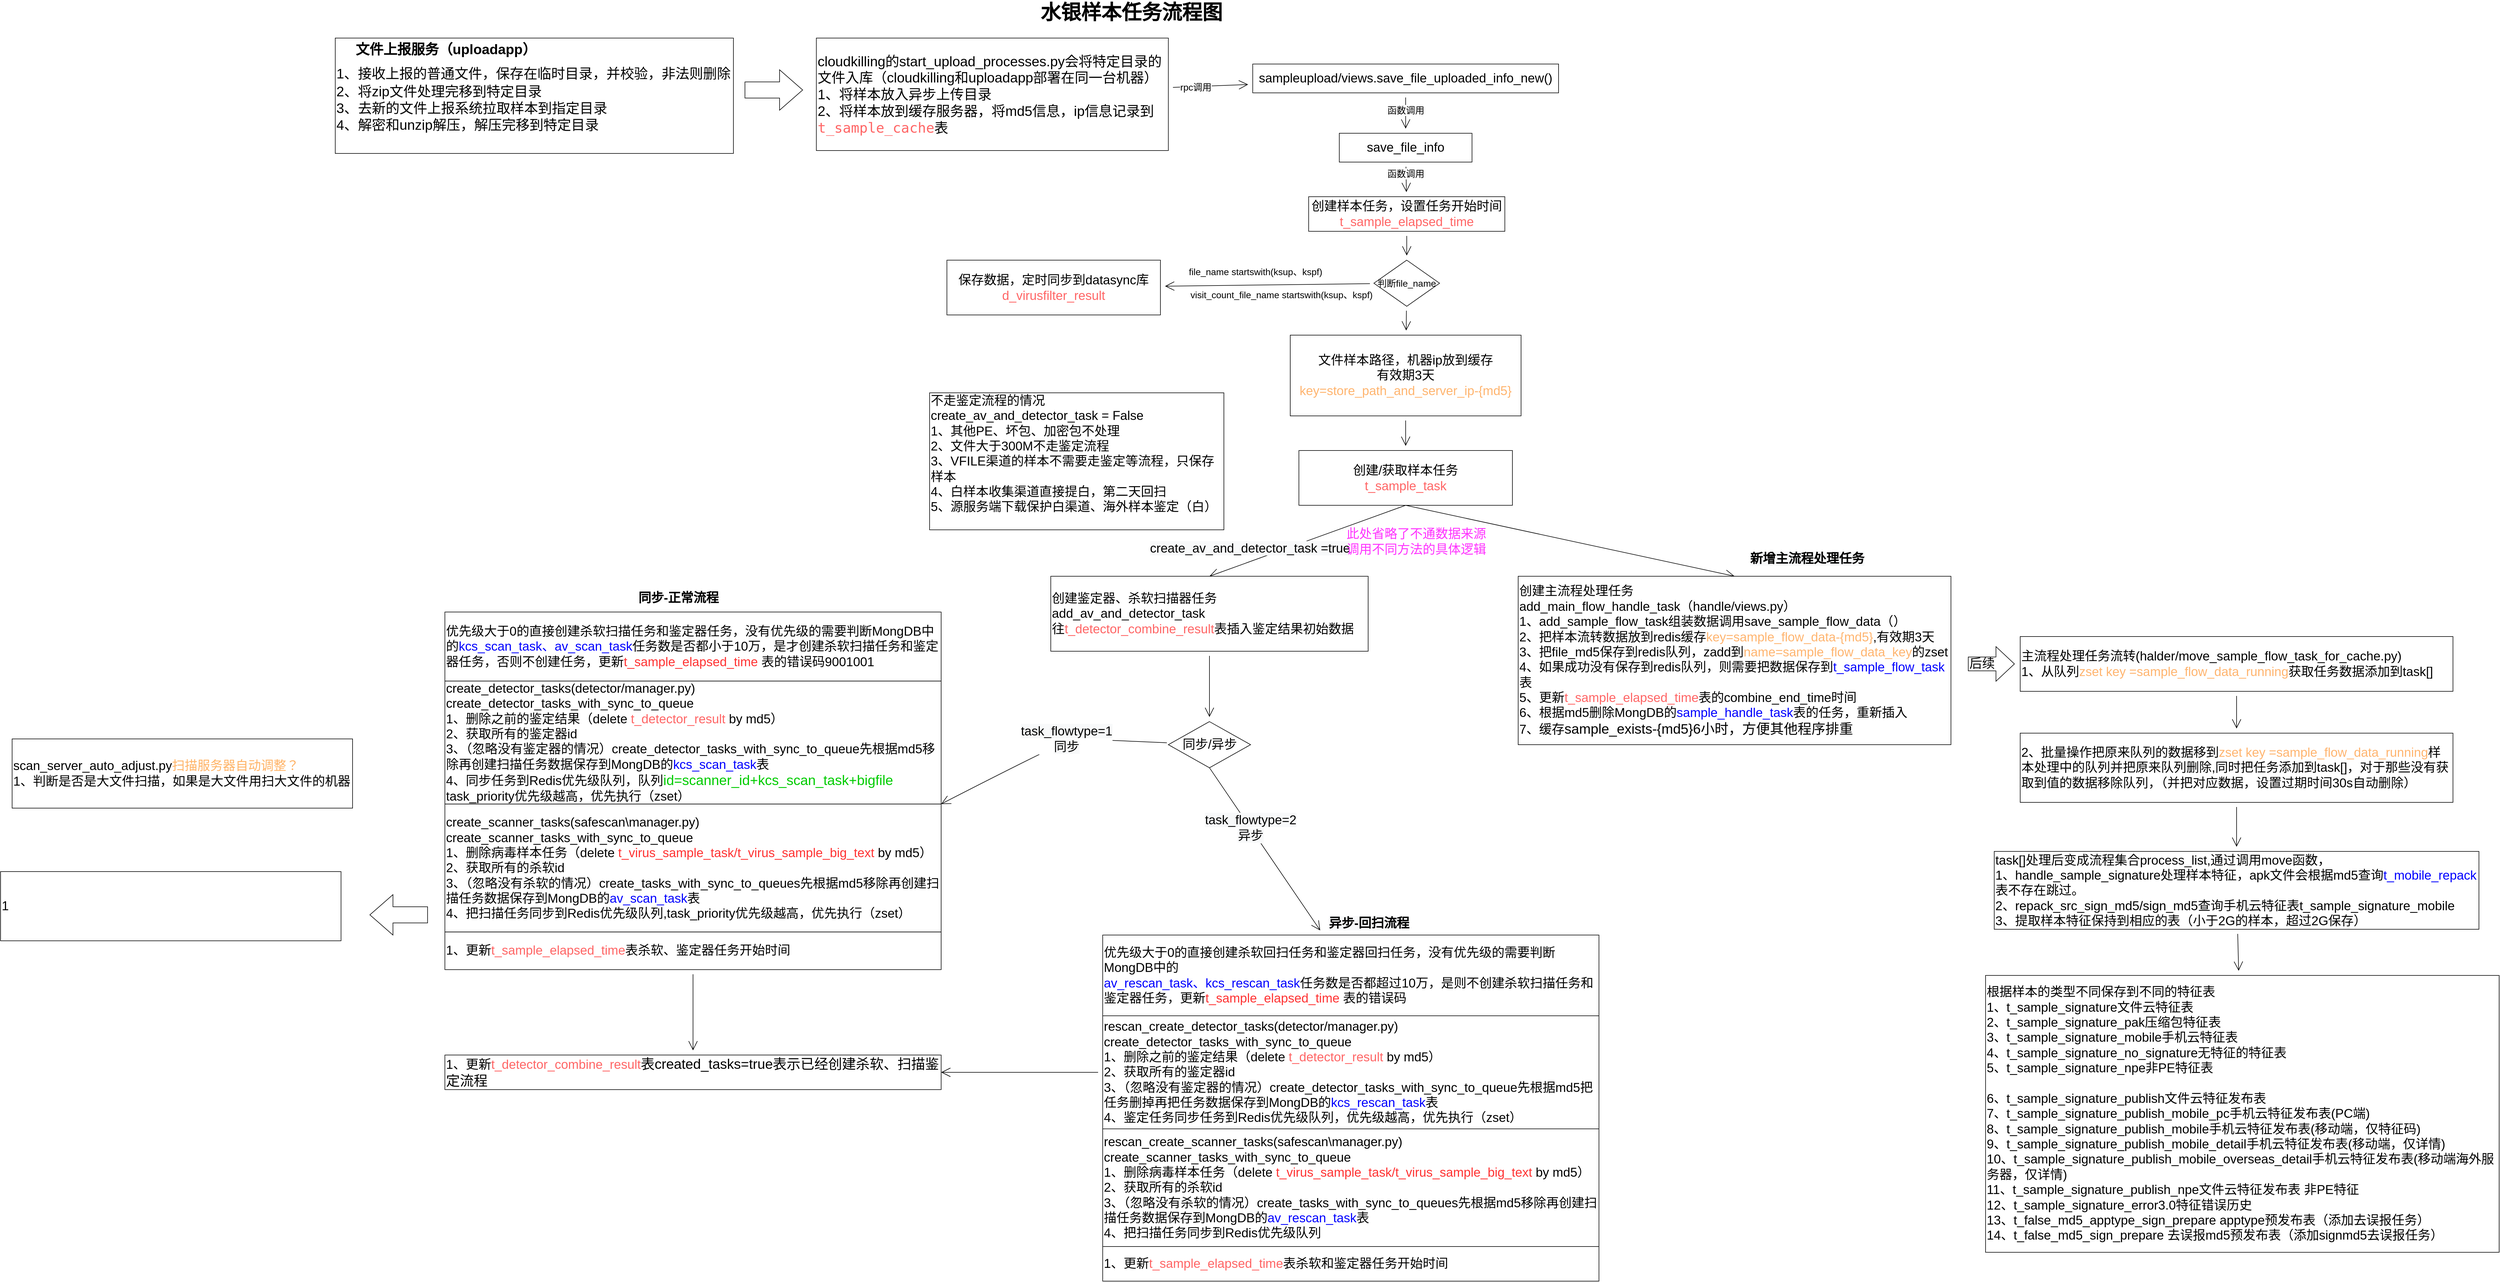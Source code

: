 <mxfile version="15.3.3" type="github">
  <diagram id="KefcSTh8LU217DtaOy7r" name="Page-1">
    <mxGraphModel dx="4695" dy="1193" grid="1" gridSize="10" guides="1" tooltips="1" connect="1" arrows="1" fold="1" page="1" pageScale="1" pageWidth="827" pageHeight="1169" math="0" shadow="0">
      <root>
        <mxCell id="0" />
        <mxCell id="1" parent="0" />
        <mxCell id="7nwJAHShgFqfV8WITLV7-1" value="水银样本任务流程图" style="text;html=1;strokeColor=none;fillColor=none;align=center;verticalAlign=middle;whiteSpace=wrap;rounded=0;hachureGap=4;pointerEvents=0;fontSize=35;fontStyle=1" parent="1" vertex="1">
          <mxGeometry x="-270" y="50" width="400" height="20" as="geometry" />
        </mxCell>
        <mxCell id="hdSKTdFJiRucH8Rsu3lH-5" value="" style="edgeStyle=none;curved=1;rounded=0;orthogonalLoop=1;jettySize=auto;html=1;fontSize=16;endArrow=open;startSize=14;endSize=14;sourcePerimeterSpacing=8;targetPerimeterSpacing=8;" edge="1" parent="1" source="7nwJAHShgFqfV8WITLV7-2" target="hdSKTdFJiRucH8Rsu3lH-4">
          <mxGeometry relative="1" as="geometry" />
        </mxCell>
        <mxCell id="hdSKTdFJiRucH8Rsu3lH-7" value="函数调用" style="edgeLabel;html=1;align=center;verticalAlign=middle;resizable=0;points=[];fontSize=16;" vertex="1" connectable="0" parent="hdSKTdFJiRucH8Rsu3lH-5">
          <mxGeometry x="-0.474" relative="1" as="geometry">
            <mxPoint y="8" as="offset" />
          </mxGeometry>
        </mxCell>
        <mxCell id="7nwJAHShgFqfV8WITLV7-2" value="sampleupload/views.save_file_uploaded_info_new()" style="rounded=0;whiteSpace=wrap;html=1;hachureGap=4;pointerEvents=0;fontSize=22;" parent="1" vertex="1">
          <mxGeometry x="140" y="150" width="530" height="50" as="geometry" />
        </mxCell>
        <mxCell id="hdSKTdFJiRucH8Rsu3lH-2" value="" style="edgeStyle=none;curved=1;rounded=0;orthogonalLoop=1;jettySize=auto;html=1;endArrow=open;startSize=14;endSize=14;sourcePerimeterSpacing=8;targetPerimeterSpacing=8;" edge="1" parent="1" source="hdSKTdFJiRucH8Rsu3lH-1" target="7nwJAHShgFqfV8WITLV7-2">
          <mxGeometry relative="1" as="geometry" />
        </mxCell>
        <mxCell id="hdSKTdFJiRucH8Rsu3lH-3" value="rpc调用" style="edgeLabel;html=1;align=center;verticalAlign=middle;resizable=0;points=[];fontSize=16;" vertex="1" connectable="0" parent="hdSKTdFJiRucH8Rsu3lH-2">
          <mxGeometry x="-0.4" y="-1" relative="1" as="geometry">
            <mxPoint as="offset" />
          </mxGeometry>
        </mxCell>
        <mxCell id="hdSKTdFJiRucH8Rsu3lH-1" value="&lt;div&gt;cloudkilling的start_upload_processes.py会将特定目录的文件入库（cloudkilling和uploadapp部署在同一台机器）&lt;/div&gt;&lt;span style=&quot;background-color: rgb(255 , 255 , 255)&quot;&gt;&lt;span style=&quot;font-size: 24px&quot;&gt;1、&lt;span style=&quot;font-size: 24px&quot;&gt;将样本放入异步上传目录&lt;br style=&quot;font-size: 24px&quot;&gt;2、将样本放到缓存服务器，将md5信息，ip信息记录到&lt;/span&gt;&lt;/span&gt;&lt;span style=&quot;font-family: &amp;#34;dejavu sans mono&amp;#34; , monospace ; font-size: 24px&quot;&gt;&lt;font color=&quot;#ff6666&quot;&gt;t_sample_cache&lt;/font&gt;&lt;/span&gt;&lt;span style=&quot;font-family: &amp;#34;dejavu sans mono&amp;#34; , monospace ; font-size: 24px&quot;&gt;表&lt;/span&gt;&lt;/span&gt;" style="rounded=0;whiteSpace=wrap;html=1;hachureGap=4;pointerEvents=0;fontSize=24;fillColor=none;fontColor=#000000;align=left;fontStyle=0" vertex="1" parent="1">
          <mxGeometry x="-616.25" y="105" width="610" height="195" as="geometry" />
        </mxCell>
        <mxCell id="hdSKTdFJiRucH8Rsu3lH-9" value="" style="edgeStyle=none;curved=1;rounded=0;orthogonalLoop=1;jettySize=auto;html=1;fontSize=16;endArrow=open;startSize=14;endSize=14;sourcePerimeterSpacing=8;targetPerimeterSpacing=8;" edge="1" parent="1" source="hdSKTdFJiRucH8Rsu3lH-4" target="hdSKTdFJiRucH8Rsu3lH-8">
          <mxGeometry relative="1" as="geometry" />
        </mxCell>
        <mxCell id="hdSKTdFJiRucH8Rsu3lH-4" value="save_file_info" style="rounded=0;whiteSpace=wrap;html=1;hachureGap=4;pointerEvents=0;fontSize=22;" vertex="1" parent="1">
          <mxGeometry x="290" y="270" width="230" height="50" as="geometry" />
        </mxCell>
        <mxCell id="hdSKTdFJiRucH8Rsu3lH-12" value="" style="edgeStyle=none;curved=1;rounded=0;orthogonalLoop=1;jettySize=auto;html=1;fontSize=16;endArrow=open;startSize=14;endSize=14;sourcePerimeterSpacing=8;targetPerimeterSpacing=8;" edge="1" parent="1" source="hdSKTdFJiRucH8Rsu3lH-8" target="hdSKTdFJiRucH8Rsu3lH-11">
          <mxGeometry relative="1" as="geometry" />
        </mxCell>
        <mxCell id="hdSKTdFJiRucH8Rsu3lH-8" value="创建样本任务，设置任务开始时间&lt;br&gt;&lt;font color=&quot;#ff6666&quot;&gt;t_sample_elapsed_time&lt;/font&gt;" style="rounded=0;whiteSpace=wrap;html=1;hachureGap=4;pointerEvents=0;fontSize=22;" vertex="1" parent="1">
          <mxGeometry x="236.88" y="380" width="340" height="60" as="geometry" />
        </mxCell>
        <mxCell id="hdSKTdFJiRucH8Rsu3lH-10" value="保存数据，定时同步到datasync库&lt;br&gt;&lt;font color=&quot;#ff6666&quot;&gt;d_virusfilter_result&lt;/font&gt;" style="rounded=0;whiteSpace=wrap;html=1;hachureGap=4;pointerEvents=0;fontSize=22;" vertex="1" parent="1">
          <mxGeometry x="-390" y="490" width="370" height="95" as="geometry" />
        </mxCell>
        <mxCell id="hdSKTdFJiRucH8Rsu3lH-15" value="" style="edgeStyle=none;curved=1;rounded=0;orthogonalLoop=1;jettySize=auto;html=1;fontSize=16;endArrow=open;startSize=14;endSize=14;sourcePerimeterSpacing=8;targetPerimeterSpacing=8;" edge="1" parent="1" source="hdSKTdFJiRucH8Rsu3lH-11" target="hdSKTdFJiRucH8Rsu3lH-10">
          <mxGeometry relative="1" as="geometry" />
        </mxCell>
        <mxCell id="hdSKTdFJiRucH8Rsu3lH-21" value="" style="edgeStyle=none;curved=1;rounded=0;orthogonalLoop=1;jettySize=auto;html=1;fontSize=16;endArrow=open;startSize=14;endSize=14;sourcePerimeterSpacing=8;targetPerimeterSpacing=8;" edge="1" parent="1" source="hdSKTdFJiRucH8Rsu3lH-11" target="hdSKTdFJiRucH8Rsu3lH-20">
          <mxGeometry relative="1" as="geometry" />
        </mxCell>
        <mxCell id="hdSKTdFJiRucH8Rsu3lH-11" value="判断file_name" style="rhombus;whiteSpace=wrap;html=1;hachureGap=4;pointerEvents=0;fontSize=16;" vertex="1" parent="1">
          <mxGeometry x="350" y="490" width="113.75" height="80" as="geometry" />
        </mxCell>
        <mxCell id="hdSKTdFJiRucH8Rsu3lH-13" value="函数调用" style="edgeLabel;html=1;align=center;verticalAlign=middle;resizable=0;points=[];fontSize=16;" vertex="1" connectable="0" parent="1">
          <mxGeometry x="405" y="340" as="geometry" />
        </mxCell>
        <mxCell id="hdSKTdFJiRucH8Rsu3lH-17" value="&lt;span style=&quot;background-color: rgb(255 , 255 , 255)&quot;&gt;file_name startswith(ksup、kspf)&lt;/span&gt;" style="text;html=1;strokeColor=none;fillColor=none;align=center;verticalAlign=middle;whiteSpace=wrap;rounded=0;hachureGap=4;pointerEvents=0;fontSize=16;" vertex="1" parent="1">
          <mxGeometry x="20" y="500" width="250" height="20" as="geometry" />
        </mxCell>
        <mxCell id="hdSKTdFJiRucH8Rsu3lH-18" value="&lt;span style=&quot;background-color: rgb(255 , 255 , 255)&quot;&gt;visit_count_file_name startswith(ksup、kspf)&lt;/span&gt;" style="text;html=1;strokeColor=none;fillColor=none;align=center;verticalAlign=middle;whiteSpace=wrap;rounded=0;hachureGap=4;pointerEvents=0;fontSize=16;" vertex="1" parent="1">
          <mxGeometry x="20" y="540" width="340" height="20" as="geometry" />
        </mxCell>
        <mxCell id="hdSKTdFJiRucH8Rsu3lH-23" value="" style="edgeStyle=none;curved=1;rounded=0;orthogonalLoop=1;jettySize=auto;html=1;fontSize=16;endArrow=open;startSize=14;endSize=14;sourcePerimeterSpacing=8;targetPerimeterSpacing=8;" edge="1" parent="1" source="hdSKTdFJiRucH8Rsu3lH-20" target="hdSKTdFJiRucH8Rsu3lH-22">
          <mxGeometry relative="1" as="geometry" />
        </mxCell>
        <mxCell id="hdSKTdFJiRucH8Rsu3lH-20" value="文件样本路径，机器ip放到缓存&lt;br&gt;有效期3天&lt;br&gt;&lt;font color=&quot;#ffb570&quot;&gt;key=store_path_and_server_ip-{md5}&lt;/font&gt;" style="rounded=0;whiteSpace=wrap;html=1;hachureGap=4;pointerEvents=0;fontSize=22;" vertex="1" parent="1">
          <mxGeometry x="205" y="620" width="400" height="140" as="geometry" />
        </mxCell>
        <mxCell id="hdSKTdFJiRucH8Rsu3lH-38" style="edgeStyle=none;curved=1;rounded=0;orthogonalLoop=1;jettySize=auto;html=1;exitX=0.5;exitY=1;exitDx=0;exitDy=0;entryX=0.5;entryY=0;entryDx=0;entryDy=0;fontFamily=Helvetica;fontSize=22;fontColor=#000000;endArrow=open;startSize=14;endSize=14;sourcePerimeterSpacing=8;targetPerimeterSpacing=8;" edge="1" parent="1" source="hdSKTdFJiRucH8Rsu3lH-22" target="hdSKTdFJiRucH8Rsu3lH-35">
          <mxGeometry relative="1" as="geometry" />
        </mxCell>
        <mxCell id="hdSKTdFJiRucH8Rsu3lH-41" style="edgeStyle=none;curved=1;rounded=0;orthogonalLoop=1;jettySize=auto;html=1;exitX=0.5;exitY=1;exitDx=0;exitDy=0;entryX=0.5;entryY=0;entryDx=0;entryDy=0;fontFamily=Helvetica;fontSize=22;fontColor=#000000;endArrow=open;startSize=14;endSize=14;sourcePerimeterSpacing=8;targetPerimeterSpacing=8;" edge="1" parent="1" source="hdSKTdFJiRucH8Rsu3lH-22" target="hdSKTdFJiRucH8Rsu3lH-40">
          <mxGeometry relative="1" as="geometry" />
        </mxCell>
        <mxCell id="hdSKTdFJiRucH8Rsu3lH-22" value="创建/获取样本任务&lt;br&gt;&lt;font color=&quot;#ff6666&quot;&gt;t_sample_task&lt;/font&gt;" style="rounded=0;whiteSpace=wrap;html=1;hachureGap=4;pointerEvents=0;fontSize=22;" vertex="1" parent="1">
          <mxGeometry x="220" y="820" width="370" height="95" as="geometry" />
        </mxCell>
        <mxCell id="hdSKTdFJiRucH8Rsu3lH-35" value="创建主流程处理任务&lt;br&gt;add_main_flow_handle_task（handle/views.py）&lt;br&gt;1、add_sample_flow_task组装数据调用save_sample_flow_data（）&lt;br&gt;2、把样本流转数据放到redis缓存&lt;font color=&quot;#ffb570&quot;&gt;key=sample_flow_data-{md5}&lt;/font&gt;,有效期3天&lt;br&gt;3、把file_md5保存到redis队列，zadd到&lt;font color=&quot;#ffb570&quot;&gt;name=sample_flow_data_key&lt;/font&gt;的zset&lt;br&gt;4、如果成功没有保存到redis队列，则需要把数据保存到&lt;font color=&quot;#0000ff&quot;&gt;t_sample_flow_task&lt;/font&gt;表&lt;br&gt;5、更新&lt;font color=&quot;#ff6666&quot;&gt;t_sample_elapsed_time&lt;/font&gt;表的combine_end_time时间&lt;br&gt;6、根据md5删除MongDB的&lt;font color=&quot;#0000ff&quot;&gt;sample_handle_task&lt;/font&gt;表的任务，重新插入&lt;br&gt;7、缓存&lt;font style=&quot;font-size: 24px ; background-color: rgb(255 , 255 , 255)&quot;&gt;sample_exists-{md5}6小时，方便其他程序排重&lt;/font&gt;" style="rounded=0;whiteSpace=wrap;html=1;hachureGap=4;pointerEvents=0;fontSize=22;align=left;" vertex="1" parent="1">
          <mxGeometry x="600" y="1038" width="750" height="292" as="geometry" />
        </mxCell>
        <mxCell id="hdSKTdFJiRucH8Rsu3lH-36" value="&lt;span style=&quot;font-size: 22px&quot;&gt;不走鉴定流程的情况&lt;br style=&quot;font-size: 22px&quot;&gt;create_av_and_detector_task = False&lt;br style=&quot;font-size: 22px&quot;&gt;1、其他PE、坏包、加密包不处理&lt;br style=&quot;font-size: 22px&quot;&gt;2、文件大于300M不走鉴定流程&lt;br style=&quot;font-size: 22px&quot;&gt;3、&lt;/span&gt;&lt;span style=&quot;font-size: 22px&quot;&gt;VFILE&lt;/span&gt;&lt;span style=&quot;font-size: 22px&quot;&gt;渠道的样本不需要走鉴定等流程，只保存样本&lt;br&gt;&lt;/span&gt;4、白样本收集渠道直接提白，第二天回扫&lt;br&gt;5、源服务端下载保护白渠道、海外样本鉴定（白）&lt;br style=&quot;font-size: 22px&quot;&gt;&lt;span style=&quot;font-size: 22px&quot;&gt;&lt;br style=&quot;font-size: 22px&quot;&gt;&lt;/span&gt;" style="rounded=0;whiteSpace=wrap;html=1;hachureGap=4;pointerEvents=0;fontSize=22;align=left;fontFamily=Helvetica;fontColor=#000000;" vertex="1" parent="1">
          <mxGeometry x="-420" y="720" width="510" height="237.5" as="geometry" />
        </mxCell>
        <mxCell id="hdSKTdFJiRucH8Rsu3lH-49" value="" style="edgeStyle=none;curved=1;rounded=0;orthogonalLoop=1;jettySize=auto;html=1;fontFamily=Helvetica;fontSize=22;fontColor=#000000;endArrow=open;startSize=14;endSize=14;sourcePerimeterSpacing=8;targetPerimeterSpacing=8;" edge="1" parent="1" source="hdSKTdFJiRucH8Rsu3lH-40" target="hdSKTdFJiRucH8Rsu3lH-48">
          <mxGeometry relative="1" as="geometry" />
        </mxCell>
        <mxCell id="hdSKTdFJiRucH8Rsu3lH-40" value="创建鉴定器、杀软扫描器任务&lt;br&gt;add_av_and_detector_task&lt;br&gt;往&lt;font color=&quot;#ff6666&quot;&gt;t_detector_combine_result&lt;/font&gt;表插入鉴定结果初始数据" style="rounded=0;whiteSpace=wrap;html=1;hachureGap=4;pointerEvents=0;fontSize=22;align=left;fontFamily=Helvetica;fontColor=#000000;" vertex="1" parent="1">
          <mxGeometry x="-210" y="1038" width="550" height="130" as="geometry" />
        </mxCell>
        <mxCell id="hdSKTdFJiRucH8Rsu3lH-44" value="&lt;span style=&quot;color: rgb(0 , 0 , 0) ; font-family: &amp;#34;helvetica&amp;#34; ; font-size: 22px ; font-style: normal ; font-weight: 400 ; letter-spacing: normal ; text-align: left ; text-indent: 0px ; text-transform: none ; word-spacing: 0px ; background-color: rgb(248 , 249 , 250) ; display: inline ; float: none&quot;&gt;create_av_and_detector_task =true&lt;/span&gt;" style="text;whiteSpace=wrap;html=1;fontSize=22;fontFamily=Helvetica;fontColor=#000000;" vertex="1" parent="1">
          <mxGeometry x="-40" y="970" width="390" height="40" as="geometry" />
        </mxCell>
        <mxCell id="hdSKTdFJiRucH8Rsu3lH-50" value="" style="edgeStyle=none;curved=1;rounded=0;orthogonalLoop=1;jettySize=auto;html=1;fontFamily=Helvetica;fontSize=22;fontColor=#000000;endArrow=open;startSize=14;endSize=14;sourcePerimeterSpacing=8;targetPerimeterSpacing=8;entryX=1;entryY=1;entryDx=0;entryDy=0;" edge="1" parent="1" source="hdSKTdFJiRucH8Rsu3lH-48" target="hdSKTdFJiRucH8Rsu3lH-63">
          <mxGeometry relative="1" as="geometry">
            <mxPoint x="-230" y="1317.5" as="targetPoint" />
            <Array as="points">
              <mxPoint x="-160" y="1320" />
              <mxPoint x="-180" y="1320" />
            </Array>
          </mxGeometry>
        </mxCell>
        <mxCell id="hdSKTdFJiRucH8Rsu3lH-52" value="&lt;span style=&quot;text-align: left ; background-color: rgb(248 , 249 , 250)&quot;&gt;task_flowtype=1&lt;br&gt;&lt;/span&gt;&lt;span style=&quot;text-align: left ; background-color: rgb(248 , 249 , 250)&quot;&gt;&lt;font face=&quot;helvetica&quot;&gt;同步&lt;/font&gt;&lt;br&gt;&lt;/span&gt;" style="edgeLabel;html=1;align=center;verticalAlign=middle;resizable=0;points=[];fontSize=22;fontFamily=Helvetica;fontColor=#000000;" vertex="1" connectable="0" parent="hdSKTdFJiRucH8Rsu3lH-50">
          <mxGeometry x="-0.297" y="-3" relative="1" as="geometry">
            <mxPoint x="-28" y="3" as="offset" />
          </mxGeometry>
        </mxCell>
        <mxCell id="hdSKTdFJiRucH8Rsu3lH-59" value="" style="edgeStyle=none;curved=1;rounded=0;orthogonalLoop=1;jettySize=auto;html=1;fontFamily=Helvetica;fontSize=22;fontColor=#000000;endArrow=open;startSize=14;endSize=14;sourcePerimeterSpacing=8;targetPerimeterSpacing=8;exitX=0.5;exitY=1;exitDx=0;exitDy=0;" edge="1" parent="1" source="hdSKTdFJiRucH8Rsu3lH-48" target="hdSKTdFJiRucH8Rsu3lH-76">
          <mxGeometry relative="1" as="geometry">
            <mxPoint x="80" y="1690" as="targetPoint" />
          </mxGeometry>
        </mxCell>
        <mxCell id="hdSKTdFJiRucH8Rsu3lH-60" value="&lt;span style=&quot;text-align: left ; background-color: rgb(248 , 249 , 250)&quot;&gt;task_flowtype=2&lt;br&gt;&lt;/span&gt;&lt;span style=&quot;text-align: left ; background-color: rgb(248 , 249 , 250)&quot;&gt;&lt;font face=&quot;helvetica&quot;&gt;异步&lt;/font&gt;&lt;/span&gt;" style="edgeLabel;html=1;align=center;verticalAlign=middle;resizable=0;points=[];fontSize=22;fontFamily=Helvetica;fontColor=#000000;" vertex="1" connectable="0" parent="hdSKTdFJiRucH8Rsu3lH-59">
          <mxGeometry x="-0.267" relative="1" as="geometry">
            <mxPoint as="offset" />
          </mxGeometry>
        </mxCell>
        <mxCell id="hdSKTdFJiRucH8Rsu3lH-48" value="同步/异步" style="rhombus;whiteSpace=wrap;html=1;hachureGap=4;pointerEvents=0;fontFamily=Helvetica;fontSize=22;fontColor=#000000;align=center;" vertex="1" parent="1">
          <mxGeometry x="-6.25" y="1290" width="142.5" height="80" as="geometry" />
        </mxCell>
        <mxCell id="hdSKTdFJiRucH8Rsu3lH-70" value="&lt;span style=&quot;color: rgb(0, 0, 0); font-family: helvetica; font-size: 22px; font-style: normal; letter-spacing: normal; text-align: left; text-indent: 0px; text-transform: none; word-spacing: 0px; background-color: rgb(248, 249, 250); display: inline; float: none;&quot;&gt;异步-回扫流程&lt;/span&gt;" style="text;whiteSpace=wrap;html=1;fontSize=22;fontFamily=Helvetica;fontColor=#000000;fontStyle=1" vertex="1" parent="1">
          <mxGeometry x="270" y="1620" width="200" height="40" as="geometry" />
        </mxCell>
        <mxCell id="hdSKTdFJiRucH8Rsu3lH-79" value="此处省略了不通数据来源调用不同方法的具体逻辑" style="text;html=1;strokeColor=none;fillColor=none;align=center;verticalAlign=middle;whiteSpace=wrap;rounded=0;hachureGap=4;pointerEvents=0;fontFamily=Helvetica;fontSize=22;fontColor=#FF33FF;" vertex="1" parent="1">
          <mxGeometry x="299" y="927.5" width="249" height="100" as="geometry" />
        </mxCell>
        <mxCell id="hdSKTdFJiRucH8Rsu3lH-80" style="edgeStyle=none;curved=1;rounded=0;orthogonalLoop=1;jettySize=auto;html=1;exitX=0.5;exitY=0;exitDx=0;exitDy=0;fontFamily=Helvetica;fontSize=35;fontColor=#FF33FF;endArrow=open;startSize=14;endSize=14;sourcePerimeterSpacing=8;targetPerimeterSpacing=8;" edge="1" parent="1" source="7nwJAHShgFqfV8WITLV7-1" target="7nwJAHShgFqfV8WITLV7-1">
          <mxGeometry relative="1" as="geometry" />
        </mxCell>
        <mxCell id="hdSKTdFJiRucH8Rsu3lH-81" value="" style="group" vertex="1" connectable="0" parent="1">
          <mxGeometry x="-120" y="1660" width="860" height="600" as="geometry" />
        </mxCell>
        <mxCell id="hdSKTdFJiRucH8Rsu3lH-71" value="" style="group" vertex="1" connectable="0" parent="hdSKTdFJiRucH8Rsu3lH-81">
          <mxGeometry y="140" width="860" height="460" as="geometry" />
        </mxCell>
        <mxCell id="hdSKTdFJiRucH8Rsu3lH-72" value="" style="group" vertex="1" connectable="0" parent="hdSKTdFJiRucH8Rsu3lH-71">
          <mxGeometry width="860" height="400" as="geometry" />
        </mxCell>
        <mxCell id="hdSKTdFJiRucH8Rsu3lH-73" value="&lt;font face=&quot;helvetica&quot;&gt;rescan_create_scanner_tasks&lt;/font&gt;(safescan\manager.py)&lt;br&gt;create_scanner_tasks_with_sync_to_queue&lt;br&gt;1、删除病毒样本任务（delete&lt;font color=&quot;#ff3333&quot;&gt; t_virus_sample_task/t_virus_sample_big_text&lt;/font&gt; by md5）&lt;br&gt;2、获取所有的杀软id&lt;br&gt;3、（忽略没有杀软的情况）create_tasks_with_sync_to_queues先根据md5移除再创建扫描任务数据保存到MongDB的&lt;span style=&quot;font-family: &amp;#34;helvetica&amp;#34;&quot;&gt;&lt;font color=&quot;#0000ff&quot;&gt;av_rescan_task&lt;/font&gt;&lt;/span&gt;表&lt;br&gt;4、把扫描任务同步到Redis优先级队列" style="rounded=0;whiteSpace=wrap;html=1;hachureGap=4;pointerEvents=0;fontSize=22;align=left;fontFamily=Helvetica;fontColor=#000000;" vertex="1" parent="hdSKTdFJiRucH8Rsu3lH-72">
          <mxGeometry y="196" width="860" height="204" as="geometry" />
        </mxCell>
        <mxCell id="hdSKTdFJiRucH8Rsu3lH-74" value="rescan_create_detector_tasks(detector/manager.py)&lt;br&gt;create_detector_tasks_with_sync_to_queue&lt;br&gt;1、删除之前的鉴定结果（delete &lt;font color=&quot;#ff6666&quot;&gt;t_detector_result&lt;/font&gt; by md5）&lt;br&gt;2、获取所有的鉴定器id&lt;br&gt;3、（忽略没有鉴定器的情况）create_detector_tasks_with_sync_to_queue先根据md5把任务删掉再把任务数据保存到MongDB的&lt;font color=&quot;#0000ff&quot;&gt;kcs_rescan_task&lt;/font&gt;表&lt;br&gt;4、鉴定任务同步任务到Redis优先级队列，优先级越高，优先执行（zset）" style="rounded=0;whiteSpace=wrap;html=1;hachureGap=4;pointerEvents=0;fontSize=22;align=left;fontFamily=Helvetica;fontColor=#000000;" vertex="1" parent="hdSKTdFJiRucH8Rsu3lH-72">
          <mxGeometry width="860" height="196" as="geometry" />
        </mxCell>
        <mxCell id="hdSKTdFJiRucH8Rsu3lH-75" value="1、更新&lt;font color=&quot;#ff6666&quot;&gt;t_sample_elapsed_time&lt;/font&gt;表杀软和鉴定器任务开始时间" style="rounded=0;whiteSpace=wrap;html=1;hachureGap=4;pointerEvents=0;fontFamily=Helvetica;fontSize=22;fontColor=#000000;align=left;" vertex="1" parent="hdSKTdFJiRucH8Rsu3lH-71">
          <mxGeometry y="400" width="860" height="60" as="geometry" />
        </mxCell>
        <mxCell id="hdSKTdFJiRucH8Rsu3lH-76" value="&lt;div&gt;优先级大于0的直接创建杀软回扫任务和鉴定器回扫&lt;span&gt;任务，没有优先级的需要判断MongDB中的&lt;/span&gt;&lt;/div&gt;&lt;span style=&quot;color: rgb(0 , 0 , 255)&quot;&gt;av_rescan_task、kcs_rescan_task&lt;/span&gt;&lt;span&gt;任务数是否都超过10万，是则不创建杀软扫描任务和鉴定器任务，更新&lt;/span&gt;&lt;font color=&quot;#ff3333&quot;&gt;t_sample_elapsed_time &lt;/font&gt;&lt;span&gt;表的错误码&lt;/span&gt;&lt;span style=&quot;color: rgb(0 , 0 , 255)&quot;&gt;&lt;br&gt;&lt;/span&gt;" style="rounded=0;whiteSpace=wrap;html=1;hachureGap=4;pointerEvents=0;fontFamily=Helvetica;fontSize=22;fontColor=#000000;align=left;" vertex="1" parent="hdSKTdFJiRucH8Rsu3lH-81">
          <mxGeometry width="860" height="140" as="geometry" />
        </mxCell>
        <mxCell id="hdSKTdFJiRucH8Rsu3lH-83" value="" style="group" vertex="1" connectable="0" parent="1">
          <mxGeometry x="-1260" y="1100" width="860" height="620" as="geometry" />
        </mxCell>
        <mxCell id="hdSKTdFJiRucH8Rsu3lH-66" value="" style="group" vertex="1" connectable="0" parent="hdSKTdFJiRucH8Rsu3lH-83">
          <mxGeometry y="119.649" width="860" height="500.351" as="geometry" />
        </mxCell>
        <mxCell id="hdSKTdFJiRucH8Rsu3lH-64" value="" style="group" vertex="1" connectable="0" parent="hdSKTdFJiRucH8Rsu3lH-66">
          <mxGeometry width="860" height="435.088" as="geometry" />
        </mxCell>
        <mxCell id="hdSKTdFJiRucH8Rsu3lH-62" value="&lt;font face=&quot;helvetica&quot;&gt;create_scanner_tasks&lt;/font&gt;(safescan\manager.py)&lt;br&gt;create_scanner_tasks_with_sync_to_queue&lt;br&gt;1、删除病毒样本任务（delete&lt;font color=&quot;#ff3333&quot;&gt; t_virus_sample_task/t_virus_sample_big_text&lt;/font&gt; by md5）&lt;br&gt;2、获取所有的杀软id&lt;br&gt;3、（忽略没有杀软的情况）create_tasks_with_sync_to_queues先根据md5移除再创建扫描任务数据保存到MongDB的&lt;span style=&quot;font-family: &amp;#34;helvetica&amp;#34;&quot;&gt;&lt;font color=&quot;#0000ff&quot;&gt;av_scan_task&lt;/font&gt;&lt;/span&gt;表&lt;br&gt;4、把扫描任务同步到Redis优先级队列,task_priority优先级越高，优先执行（zset）" style="rounded=0;whiteSpace=wrap;html=1;hachureGap=4;pointerEvents=0;fontSize=22;align=left;fontFamily=Helvetica;fontColor=#000000;" vertex="1" parent="hdSKTdFJiRucH8Rsu3lH-64">
          <mxGeometry y="213.193" width="860" height="221.895" as="geometry" />
        </mxCell>
        <mxCell id="hdSKTdFJiRucH8Rsu3lH-63" value="create_detector_tasks(detector/manager.py)&lt;br&gt;create_detector_tasks_with_sync_to_queue&lt;br&gt;1、删除之前的鉴定结果（delete &lt;font color=&quot;#ff6666&quot;&gt;t_detector_result&lt;/font&gt; by md5）&lt;br&gt;2、获取所有的鉴定器id&lt;br&gt;3、（忽略没有鉴定器的情况）create_detector_tasks_with_sync_to_queue先根据md5移除再创建扫描任务数据保存到MongDB的&lt;font color=&quot;#0000ff&quot;&gt;kcs_scan_task&lt;/font&gt;表&lt;br&gt;4、同步任务到Redis优先级队列，队列&lt;font color=&quot;#00cc00&quot; style=&quot;font-size: 24px&quot;&gt;&lt;span style=&quot;font-size: 24px&quot;&gt;id=scanner_id+kcs_scan&lt;/span&gt;&lt;font style=&quot;font-size: 24px&quot;&gt;_task+&lt;/font&gt;&lt;/font&gt;&lt;span style=&quot;background-color: rgb(255 , 255 , 255) ; font-size: 24px&quot;&gt;&lt;font color=&quot;#00cc00&quot; style=&quot;font-size: 24px&quot;&gt;bigfile&lt;/font&gt;&lt;/span&gt;&lt;font color=&quot;#00cc00&quot;&gt;&lt;br&gt;&lt;/font&gt;task_priority优先级越高，优先执行（zset）" style="rounded=0;whiteSpace=wrap;html=1;hachureGap=4;pointerEvents=0;fontSize=22;align=left;fontFamily=Helvetica;fontColor=#000000;" vertex="1" parent="hdSKTdFJiRucH8Rsu3lH-64">
          <mxGeometry width="860" height="213.193" as="geometry" />
        </mxCell>
        <mxCell id="hdSKTdFJiRucH8Rsu3lH-65" value="1、更新&lt;font color=&quot;#ff6666&quot;&gt;t_sample_elapsed_time&lt;/font&gt;表杀软、鉴定器任务开始时间" style="rounded=0;whiteSpace=wrap;html=1;hachureGap=4;pointerEvents=0;fontFamily=Helvetica;fontSize=22;fontColor=#000000;align=left;" vertex="1" parent="hdSKTdFJiRucH8Rsu3lH-66">
          <mxGeometry y="435.088" width="860" height="65.263" as="geometry" />
        </mxCell>
        <mxCell id="hdSKTdFJiRucH8Rsu3lH-68" value="&lt;div&gt;优先级大于0的直接创建杀软扫描任务和鉴定器任务，没有优先级的需要判断MongDB中的&lt;font color=&quot;#0000ff&quot;&gt;kcs_scan_task、av_scan_task&lt;/font&gt;任务数是否都小于10万，是才创建杀软扫描任务和鉴定器任务，否则不创建任务，更新&lt;font color=&quot;#ff3333&quot;&gt;t_sample_elapsed_time &lt;/font&gt;表的错误码9001001&lt;/div&gt;" style="rounded=0;whiteSpace=wrap;html=1;hachureGap=4;pointerEvents=0;fontFamily=Helvetica;fontSize=22;fontColor=#000000;align=left;" vertex="1" parent="hdSKTdFJiRucH8Rsu3lH-83">
          <mxGeometry width="860" height="119.649" as="geometry" />
        </mxCell>
        <mxCell id="hdSKTdFJiRucH8Rsu3lH-84" value="&lt;span style=&quot;color: rgb(0 , 0 , 0) ; font-size: 22px&quot;&gt;&lt;b&gt;同步-正常流程&lt;/b&gt;&lt;/span&gt;" style="text;html=1;strokeColor=none;fillColor=none;align=center;verticalAlign=middle;whiteSpace=wrap;rounded=0;hachureGap=4;pointerEvents=0;fontFamily=Helvetica;fontSize=35;fontColor=#FF33FF;" vertex="1" parent="1">
          <mxGeometry x="-960" y="1060" width="210" height="20" as="geometry" />
        </mxCell>
        <mxCell id="hdSKTdFJiRucH8Rsu3lH-86" value="&lt;span style=&quot;color: rgb(0 , 0 , 0) ; font-family: &amp;#34;helvetica&amp;#34; ; font-size: 22px ; font-style: normal ; letter-spacing: normal ; text-align: left ; text-indent: 0px ; text-transform: none ; word-spacing: 0px ; background-color: rgb(248 , 249 , 250) ; display: inline ; float: none&quot;&gt;新增主流程处理任务&lt;/span&gt;" style="text;whiteSpace=wrap;html=1;fontSize=22;fontFamily=Helvetica;fontColor=#000000;fontStyle=1" vertex="1" parent="1">
          <mxGeometry x="1000" y="987.5" width="200" height="40" as="geometry" />
        </mxCell>
        <mxCell id="hdSKTdFJiRucH8Rsu3lH-91" value="" style="edgeStyle=none;curved=1;rounded=0;orthogonalLoop=1;jettySize=auto;html=1;fontFamily=Helvetica;fontSize=35;fontColor=#FF33FF;endArrow=open;startSize=14;endSize=14;sourcePerimeterSpacing=8;targetPerimeterSpacing=8;" edge="1" parent="1" source="hdSKTdFJiRucH8Rsu3lH-87" target="hdSKTdFJiRucH8Rsu3lH-89">
          <mxGeometry relative="1" as="geometry" />
        </mxCell>
        <mxCell id="hdSKTdFJiRucH8Rsu3lH-87" value="主流程处理任务流转(halder/move_sample_flow_task_for_cache.py)&lt;br&gt;1、从队列&lt;font color=&quot;#ffb570&quot;&gt;zset key =sample_flow_data_running&lt;/font&gt;获取任务数据添加到task[]" style="rounded=0;whiteSpace=wrap;html=1;hachureGap=4;pointerEvents=0;fontSize=22;align=left;" vertex="1" parent="1">
          <mxGeometry x="1470" y="1142.5" width="750" height="95" as="geometry" />
        </mxCell>
        <mxCell id="hdSKTdFJiRucH8Rsu3lH-92" value="" style="edgeStyle=none;curved=1;rounded=0;orthogonalLoop=1;jettySize=auto;html=1;fontFamily=Helvetica;fontSize=35;fontColor=#FF33FF;endArrow=open;startSize=14;endSize=14;sourcePerimeterSpacing=8;targetPerimeterSpacing=8;" edge="1" parent="1" source="hdSKTdFJiRucH8Rsu3lH-89" target="hdSKTdFJiRucH8Rsu3lH-90">
          <mxGeometry relative="1" as="geometry" />
        </mxCell>
        <mxCell id="hdSKTdFJiRucH8Rsu3lH-89" value="2、批量操作把原来队列的数据移到&lt;font color=&quot;#ffb570&quot;&gt;zset key =sample_flow_data_running&lt;/font&gt;样本处理中的队列并把原来队列删除,同时把任务添加到task[]，对于那些没有获取到值的数据移除队列，（并把对应数据，设置过期时间30s自动删除）" style="rounded=0;whiteSpace=wrap;html=1;hachureGap=4;pointerEvents=0;fontSize=22;align=left;" vertex="1" parent="1">
          <mxGeometry x="1470" y="1310" width="750" height="120" as="geometry" />
        </mxCell>
        <mxCell id="hdSKTdFJiRucH8Rsu3lH-94" value="" style="edgeStyle=none;curved=1;rounded=0;orthogonalLoop=1;jettySize=auto;html=1;fontFamily=Helvetica;fontSize=35;fontColor=#FF33FF;endArrow=open;startSize=14;endSize=14;sourcePerimeterSpacing=8;targetPerimeterSpacing=8;" edge="1" parent="1" source="hdSKTdFJiRucH8Rsu3lH-90" target="hdSKTdFJiRucH8Rsu3lH-93">
          <mxGeometry relative="1" as="geometry" />
        </mxCell>
        <mxCell id="hdSKTdFJiRucH8Rsu3lH-90" value="task[]处理后变成流程集合process_list,通过调用move函数，&lt;br&gt;1、handle_sample_signature处理样本特征，apk文件会根据md5查询&lt;font color=&quot;#0000ff&quot;&gt;t_mobile_repack&lt;/font&gt;表不存在跳过。&lt;br&gt;2、repack_src_sign_md5/sign_md5查询手机云特征表t_sample_signature_mobile&lt;br&gt;3、提取样本特征保持到相应的表（小于2G的样本，超过2G保存）" style="rounded=0;whiteSpace=wrap;html=1;hachureGap=4;pointerEvents=0;fontSize=22;align=left;" vertex="1" parent="1">
          <mxGeometry x="1425" y="1515" width="840" height="135" as="geometry" />
        </mxCell>
        <mxCell id="hdSKTdFJiRucH8Rsu3lH-93" value="根据样本的类型不同保存到不同的特征表&lt;br&gt;1、t_sample_signature文件云特征表&lt;br&gt;2、t_sample_signature_pak压缩包特征表&lt;br&gt;3、t_sample_signature_mobile手机云特征表&lt;br&gt;4、t_sample_signature_no_signature无特征的特征表&lt;br&gt;5、t_sample_signature_npe非PE特征表&lt;br&gt;&lt;br&gt;6、t_sample_signature_publish文件云特征发布表&lt;br&gt;7、t_sample_signature_publish_mobile_pc手机云特征发布表(PC端)&lt;br&gt;8、t_sample_signature_publish_mobile手机云特征发布表(移动端，仅特征码)&lt;br&gt;9、t_sample_signature_publish_mobile_detail手机云特征发布表(移动端，仅详情)&lt;br&gt;10、t_sample_signature_publish_mobile_overseas_detail手机云特征发布表(移动端海外服务器，仅详情)&lt;br&gt;11、t_sample_signature_publish_npe文件云特征发布表 非PE特征&lt;br&gt;12、t_sample_signature_error3.0特征错误历史&lt;br&gt;13、t_false_md5_apptype_sign_prepare apptype预发布表（添加去误报任务）&lt;br&gt;14、t_false_md5_sign_prepare 去误报md5预发布表（添加signmd5去误报任务）" style="rounded=0;whiteSpace=wrap;html=1;hachureGap=4;pointerEvents=0;fontSize=22;align=left;" vertex="1" parent="1">
          <mxGeometry x="1410" y="1730" width="890" height="480" as="geometry" />
        </mxCell>
        <mxCell id="hdSKTdFJiRucH8Rsu3lH-95" value="后续" style="shape=singleArrow;whiteSpace=wrap;html=1;arrowWidth=0.4;arrowSize=0.4;rounded=0;fontSize=22;align=left;hachureGap=4;" vertex="1" parent="1">
          <mxGeometry x="1380" y="1160" width="80" height="60" as="geometry" />
        </mxCell>
        <mxCell id="hdSKTdFJiRucH8Rsu3lH-97" value="" style="html=1;shadow=0;dashed=0;align=center;verticalAlign=middle;shape=mxgraph.arrows2.arrow;dy=0.6;dx=40;flipH=1;notch=0;hachureGap=4;pointerEvents=0;fontFamily=Helvetica;fontSize=35;fontColor=#FF33FF;" vertex="1" parent="1">
          <mxGeometry x="-1390" y="1590" width="100" height="70" as="geometry" />
        </mxCell>
        <mxCell id="hdSKTdFJiRucH8Rsu3lH-98" value="scan_server_auto_adjust.py&lt;font color=&quot;#ffb366&quot;&gt;扫描服务器自动调整？&lt;/font&gt;&lt;br&gt;1、判断是否是大文件扫描，如果是大文件用扫大文件的机器" style="rounded=0;whiteSpace=wrap;html=1;hachureGap=4;pointerEvents=0;fontSize=22;align=left;fontFamily=Helvetica;fontColor=#000000;" vertex="1" parent="1">
          <mxGeometry x="-2010" y="1320" width="590" height="120" as="geometry" />
        </mxCell>
        <mxCell id="hdSKTdFJiRucH8Rsu3lH-99" value="1" style="rounded=0;whiteSpace=wrap;html=1;hachureGap=4;pointerEvents=0;fontSize=22;align=left;fontFamily=Helvetica;fontColor=#000000;" vertex="1" parent="1">
          <mxGeometry x="-2030" y="1550" width="590" height="120" as="geometry" />
        </mxCell>
        <mxCell id="hdSKTdFJiRucH8Rsu3lH-100" value="&lt;font style=&quot;font-size: 24px&quot;&gt;&lt;span&gt;	&lt;/span&gt;&amp;nbsp; &lt;span style=&quot;white-space: pre&quot;&gt;	&lt;/span&gt;&lt;span style=&quot;white-space: pre&quot;&gt;	&lt;/span&gt;&lt;span style=&quot;white-space: pre&quot;&gt;	&lt;/span&gt;&lt;b&gt;文件上报服务（uploadapp）&lt;/b&gt;&lt;br&gt;&lt;/font&gt;&lt;h4 id=&quot;id-文件上报+入库服务-接收上报的普通文件（/uploadsample接口）&quot; style=&quot;margin: 10px 0px 0px ; padding: 0px ; line-height: 1.429 ; letter-spacing: -0.003em ; background-color: rgb(255 , 255 , 255)&quot;&gt;&lt;font style=&quot;font-size: 24px ; font-weight: normal&quot;&gt;1、接收上报的普通文件，保存在临时目录，并校验，非法则删除&lt;/font&gt;&lt;/h4&gt;&lt;div&gt;&lt;font style=&quot;font-size: 24px&quot;&gt;2、将zip文件处理完移到特定目录&lt;/font&gt;&lt;/div&gt;&lt;div&gt;&lt;font style=&quot;font-size: 24px&quot;&gt;3、去新的文件上报系统拉取样本到指定目录&lt;/font&gt;&lt;/div&gt;&lt;div&gt;&lt;font style=&quot;font-size: 24px&quot;&gt;4、解密和unzip解压，解压完移到特定目录&lt;/font&gt;&lt;/div&gt;&lt;div&gt;&lt;br&gt;&lt;/div&gt;" style="rounded=0;whiteSpace=wrap;html=1;hachureGap=4;pointerEvents=0;fontSize=24;align=left;fontColor=#000000;" vertex="1" parent="1">
          <mxGeometry x="-1450" y="105" width="690" height="200" as="geometry" />
        </mxCell>
        <mxCell id="hdSKTdFJiRucH8Rsu3lH-105" value="" style="html=1;shadow=0;dashed=0;align=center;verticalAlign=middle;shape=mxgraph.arrows2.arrow;dy=0.6;dx=40;notch=0;hachureGap=4;pointerEvents=0;fontFamily=Helvetica;fontSize=24;fontColor=#000000;fillColor=none;" vertex="1" parent="1">
          <mxGeometry x="-740" y="160" width="100" height="70" as="geometry" />
        </mxCell>
        <mxCell id="hdSKTdFJiRucH8Rsu3lH-107" value="1、更新&lt;span style=&quot;color: rgb(255 , 102 , 102)&quot;&gt;t_detector_combine_result&lt;/span&gt;&lt;font style=&quot;font-size: 24px ; background-color: rgb(255 , 255 , 255)&quot;&gt;表created_tasks=true表示已经创建杀软、扫描鉴定流程&lt;/font&gt;" style="rounded=0;whiteSpace=wrap;html=1;hachureGap=4;pointerEvents=0;fontFamily=Helvetica;fontSize=22;fontColor=#000000;align=left;" vertex="1" parent="1">
          <mxGeometry x="-1260" y="1868" width="860" height="60" as="geometry" />
        </mxCell>
        <mxCell id="hdSKTdFJiRucH8Rsu3lH-108" value="" style="edgeStyle=none;curved=1;rounded=0;orthogonalLoop=1;jettySize=auto;html=1;fontFamily=Helvetica;fontSize=24;fontColor=#000000;endArrow=open;startSize=14;endSize=14;sourcePerimeterSpacing=8;targetPerimeterSpacing=8;" edge="1" parent="1" source="hdSKTdFJiRucH8Rsu3lH-65" target="hdSKTdFJiRucH8Rsu3lH-107">
          <mxGeometry relative="1" as="geometry" />
        </mxCell>
        <mxCell id="hdSKTdFJiRucH8Rsu3lH-109" style="edgeStyle=none;curved=1;rounded=0;orthogonalLoop=1;jettySize=auto;html=1;entryX=1;entryY=0.5;entryDx=0;entryDy=0;fontFamily=Helvetica;fontSize=24;fontColor=#000000;endArrow=open;startSize=14;endSize=14;sourcePerimeterSpacing=8;targetPerimeterSpacing=8;" edge="1" parent="1" source="hdSKTdFJiRucH8Rsu3lH-74" target="hdSKTdFJiRucH8Rsu3lH-107">
          <mxGeometry relative="1" as="geometry" />
        </mxCell>
      </root>
    </mxGraphModel>
  </diagram>
</mxfile>
